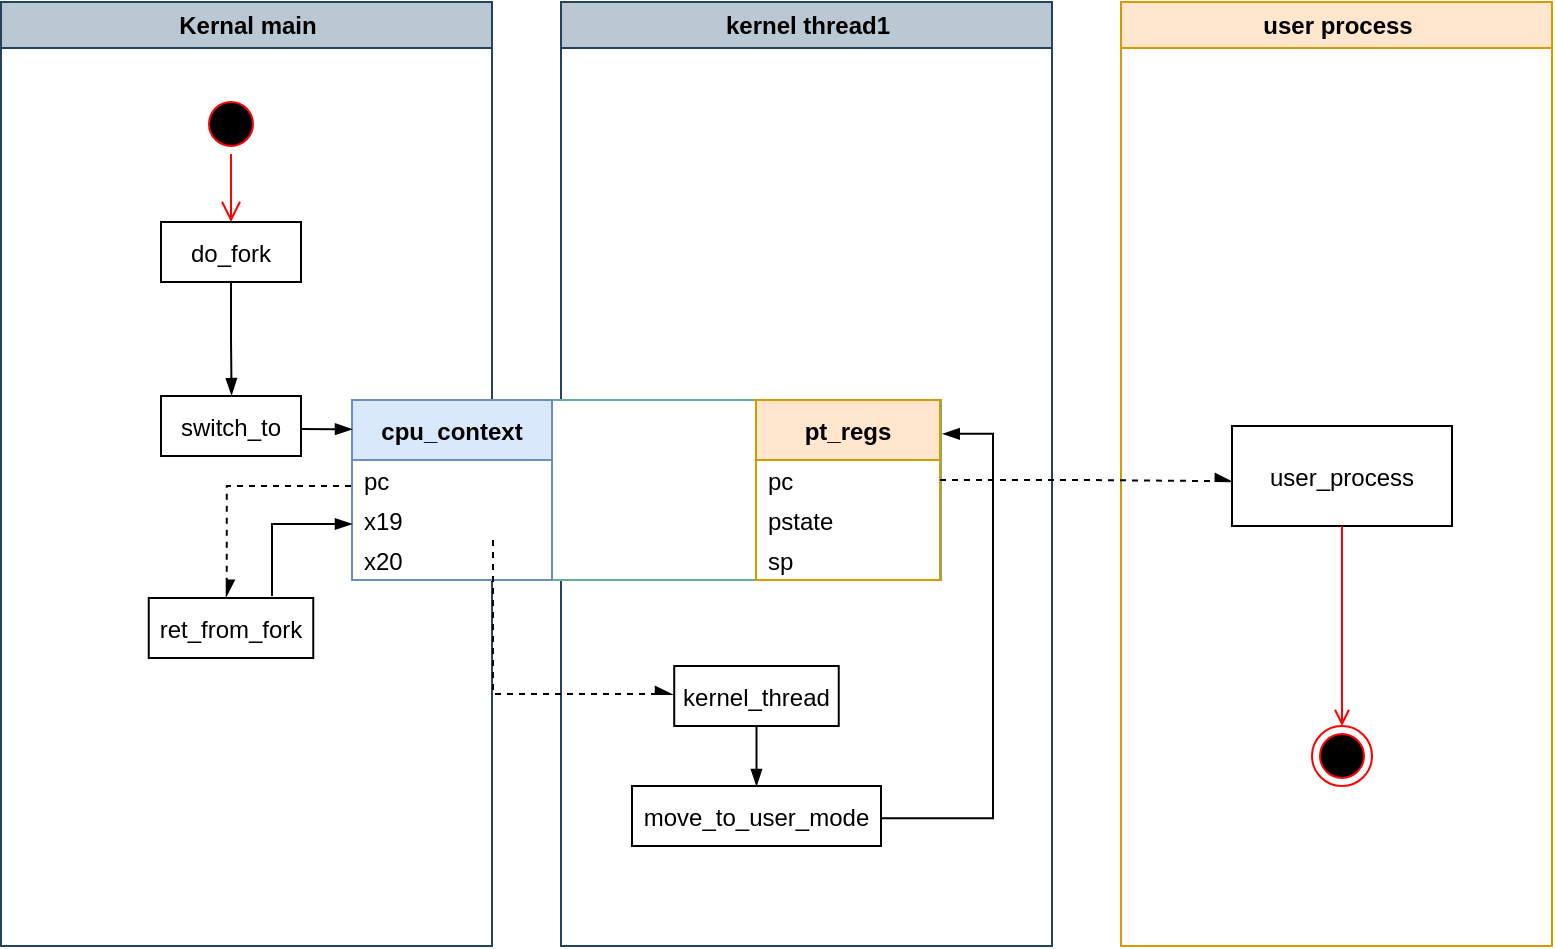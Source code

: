 <mxfile version="16.5.1" type="device"><diagram name="Page-1" id="e7e014a7-5840-1c2e-5031-d8a46d1fe8dd"><mxGraphModel dx="1422" dy="865" grid="1" gridSize="10" guides="1" tooltips="1" connect="1" arrows="1" fold="1" page="1" pageScale="1" pageWidth="1169" pageHeight="826" background="none" math="0" shadow="0"><root><mxCell id="0"/><mxCell id="1" parent="0"/><mxCell id="2" value="Kernal main" style="swimlane;whiteSpace=wrap;fillColor=#bac8d3;strokeColor=#23445d;" parent="1" vertex="1"><mxGeometry x="164.5" y="128" width="245.5" height="472" as="geometry"/></mxCell><mxCell id="5" value="" style="ellipse;shape=startState;fillColor=#000000;strokeColor=#ff0000;" parent="2" vertex="1"><mxGeometry x="100" y="46" width="30" height="30" as="geometry"/></mxCell><mxCell id="6" value="" style="edgeStyle=elbowEdgeStyle;elbow=horizontal;verticalAlign=bottom;endArrow=open;endSize=8;strokeColor=#FF0000;endFill=1;rounded=0" parent="2" source="5" target="7" edge="1"><mxGeometry x="100" y="40" as="geometry"><mxPoint x="115" y="110" as="targetPoint"/></mxGeometry></mxCell><mxCell id="-PW1U3QCpRPm1-BsnKY5-46" value="" style="edgeStyle=orthogonalEdgeStyle;rounded=0;orthogonalLoop=1;jettySize=auto;html=1;endArrow=blockThin;endFill=1;exitX=0.5;exitY=0.987;exitDx=0;exitDy=0;exitPerimeter=0;entryX=0.504;entryY=-0.015;entryDx=0;entryDy=0;entryPerimeter=0;" edge="1" parent="2" source="7" target="-PW1U3QCpRPm1-BsnKY5-45"><mxGeometry relative="1" as="geometry"><mxPoint x="115.5" y="162" as="sourcePoint"/><mxPoint x="115.5" y="212" as="targetPoint"/></mxGeometry></mxCell><mxCell id="7" value="do_fork" style="" parent="2" vertex="1"><mxGeometry x="80" y="110" width="70" height="30" as="geometry"/></mxCell><mxCell id="-PW1U3QCpRPm1-BsnKY5-45" value="switch_to" style="" vertex="1" parent="2"><mxGeometry x="80" y="197" width="70" height="30" as="geometry"/></mxCell><mxCell id="-PW1U3QCpRPm1-BsnKY5-48" value="ret_from_fork" style="" vertex="1" parent="2"><mxGeometry x="73.88" y="298" width="82.25" height="30" as="geometry"/></mxCell><mxCell id="3" value="kernel thread1" style="swimlane;whiteSpace=wrap;fillColor=#bac8d3;strokeColor=#23445d;" parent="1" vertex="1"><mxGeometry x="444.5" y="128" width="245.5" height="472" as="geometry"/></mxCell><mxCell id="-PW1U3QCpRPm1-BsnKY5-53" value="" style="rounded=0;whiteSpace=wrap;html=1;strokeColor=#67AB9F;" vertex="1" parent="3"><mxGeometry x="-104.5" y="199" width="294.5" height="90" as="geometry"/></mxCell><mxCell id="-PW1U3QCpRPm1-BsnKY5-41" value="cpu_context" style="swimlane;fontStyle=1;childLayout=stackLayout;horizontal=1;startSize=30;horizontalStack=0;resizeParent=1;resizeParentMax=0;resizeLast=0;collapsible=1;marginBottom=0;fillColor=#dae8fc;strokeColor=#6c8ebf;" vertex="1" parent="3"><mxGeometry x="-104.5" y="199" width="100" height="90" as="geometry"><mxRectangle x="170" y="810" width="100" height="30" as="alternateBounds"/></mxGeometry></mxCell><mxCell id="-PW1U3QCpRPm1-BsnKY5-42" value="pc" style="text;strokeColor=none;fillColor=none;align=left;verticalAlign=middle;spacingLeft=4;spacingRight=4;overflow=hidden;points=[[0,0.5],[1,0.5]];portConstraint=eastwest;rotatable=0;" vertex="1" parent="-PW1U3QCpRPm1-BsnKY5-41"><mxGeometry y="30" width="100" height="20" as="geometry"/></mxCell><mxCell id="-PW1U3QCpRPm1-BsnKY5-43" value="x19" style="text;strokeColor=none;fillColor=none;align=left;verticalAlign=middle;spacingLeft=4;spacingRight=4;overflow=hidden;points=[[0,0.5],[1,0.5]];portConstraint=eastwest;rotatable=0;" vertex="1" parent="-PW1U3QCpRPm1-BsnKY5-41"><mxGeometry y="50" width="100" height="20" as="geometry"/></mxCell><mxCell id="-PW1U3QCpRPm1-BsnKY5-44" value="x20" style="text;strokeColor=none;fillColor=none;align=left;verticalAlign=middle;spacingLeft=4;spacingRight=4;overflow=hidden;points=[[0,0.5],[1,0.5]];portConstraint=eastwest;rotatable=0;" vertex="1" parent="-PW1U3QCpRPm1-BsnKY5-41"><mxGeometry y="70" width="100" height="20" as="geometry"/></mxCell><mxCell id="-PW1U3QCpRPm1-BsnKY5-54" value="pt_regs" style="swimlane;fontStyle=1;childLayout=stackLayout;horizontal=1;startSize=30;horizontalStack=0;resizeParent=1;resizeParentMax=0;resizeLast=0;collapsible=1;marginBottom=0;fillColor=#ffe6cc;strokeColor=#d79b00;" vertex="1" parent="3"><mxGeometry x="97.5" y="199" width="92" height="90" as="geometry"><mxRectangle x="170" y="810" width="100" height="30" as="alternateBounds"/></mxGeometry></mxCell><mxCell id="-PW1U3QCpRPm1-BsnKY5-55" value="pc" style="text;strokeColor=none;fillColor=none;align=left;verticalAlign=middle;spacingLeft=4;spacingRight=4;overflow=hidden;points=[[0,0.5],[1,0.5]];portConstraint=eastwest;rotatable=0;" vertex="1" parent="-PW1U3QCpRPm1-BsnKY5-54"><mxGeometry y="30" width="92" height="20" as="geometry"/></mxCell><mxCell id="-PW1U3QCpRPm1-BsnKY5-56" value="pstate" style="text;strokeColor=none;fillColor=none;align=left;verticalAlign=middle;spacingLeft=4;spacingRight=4;overflow=hidden;points=[[0,0.5],[1,0.5]];portConstraint=eastwest;rotatable=0;" vertex="1" parent="-PW1U3QCpRPm1-BsnKY5-54"><mxGeometry y="50" width="92" height="20" as="geometry"/></mxCell><mxCell id="-PW1U3QCpRPm1-BsnKY5-57" value="sp" style="text;strokeColor=none;fillColor=none;align=left;verticalAlign=middle;spacingLeft=4;spacingRight=4;overflow=hidden;points=[[0,0.5],[1,0.5]];portConstraint=eastwest;rotatable=0;" vertex="1" parent="-PW1U3QCpRPm1-BsnKY5-54"><mxGeometry y="70" width="92" height="20" as="geometry"/></mxCell><mxCell id="-PW1U3QCpRPm1-BsnKY5-64" style="edgeStyle=orthogonalEdgeStyle;rounded=0;orthogonalLoop=1;jettySize=auto;html=1;entryX=0.5;entryY=0;entryDx=0;entryDy=0;entryPerimeter=0;fontSize=11;endArrow=blockThin;endFill=1;" edge="1" parent="3" source="-PW1U3QCpRPm1-BsnKY5-60" target="-PW1U3QCpRPm1-BsnKY5-63"><mxGeometry relative="1" as="geometry"/></mxCell><mxCell id="-PW1U3QCpRPm1-BsnKY5-60" value="kernel_thread" style="" vertex="1" parent="3"><mxGeometry x="56.62" y="332" width="82.25" height="30" as="geometry"/></mxCell><mxCell id="-PW1U3QCpRPm1-BsnKY5-62" style="edgeStyle=orthogonalEdgeStyle;rounded=0;orthogonalLoop=1;jettySize=auto;html=1;dashed=1;fontSize=11;endArrow=async;endFill=1;" edge="1" parent="3" source="-PW1U3QCpRPm1-BsnKY5-43"><mxGeometry relative="1" as="geometry"><mxPoint x="55.5" y="346" as="targetPoint"/><Array as="points"><mxPoint x="-34" y="346"/></Array></mxGeometry></mxCell><mxCell id="-PW1U3QCpRPm1-BsnKY5-81" style="edgeStyle=orthogonalEdgeStyle;rounded=0;orthogonalLoop=1;jettySize=auto;html=1;entryX=1.003;entryY=0.188;entryDx=0;entryDy=0;entryPerimeter=0;fontSize=11;endArrow=blockThin;endFill=1;exitX=1.002;exitY=0.537;exitDx=0;exitDy=0;exitPerimeter=0;" edge="1" parent="3" source="-PW1U3QCpRPm1-BsnKY5-63" target="-PW1U3QCpRPm1-BsnKY5-53"><mxGeometry relative="1" as="geometry"><Array as="points"><mxPoint x="216" y="408"/><mxPoint x="216" y="216"/></Array></mxGeometry></mxCell><mxCell id="-PW1U3QCpRPm1-BsnKY5-63" value="move_to_user_mode" style="" vertex="1" parent="3"><mxGeometry x="35.5" y="392" width="124.5" height="30" as="geometry"/></mxCell><mxCell id="4" value="user process" style="swimlane;whiteSpace=wrap;fillColor=#ffe6cc;strokeColor=#d79b00;" parent="1" vertex="1"><mxGeometry x="724.5" y="128" width="215.5" height="472" as="geometry"/></mxCell><mxCell id="33" value="user_process" style="" parent="4" vertex="1"><mxGeometry x="55.5" y="212" width="110" height="50" as="geometry"/></mxCell><mxCell id="38" value="" style="ellipse;shape=endState;fillColor=#000000;strokeColor=#ff0000" parent="4" vertex="1"><mxGeometry x="95.5" y="362" width="30" height="30" as="geometry"/></mxCell><mxCell id="39" value="" style="endArrow=open;strokeColor=#FF0000;endFill=1;rounded=0" parent="4" target="38" edge="1"><mxGeometry relative="1" as="geometry"><mxPoint x="110.5" y="262" as="sourcePoint"/></mxGeometry></mxCell><mxCell id="-PW1U3QCpRPm1-BsnKY5-58" value="" style="edgeStyle=orthogonalEdgeStyle;rounded=0;orthogonalLoop=1;jettySize=auto;html=1;fontSize=11;endArrow=blockThin;endFill=1;exitX=0.999;exitY=0.552;exitDx=0;exitDy=0;exitPerimeter=0;entryX=0;entryY=0.165;entryDx=0;entryDy=0;entryPerimeter=0;" edge="1" parent="1" source="-PW1U3QCpRPm1-BsnKY5-45" target="-PW1U3QCpRPm1-BsnKY5-41"><mxGeometry relative="1" as="geometry"><mxPoint x="334" y="342" as="targetPoint"/></mxGeometry></mxCell><mxCell id="-PW1U3QCpRPm1-BsnKY5-59" style="edgeStyle=orthogonalEdgeStyle;rounded=0;orthogonalLoop=1;jettySize=auto;html=1;entryX=0.474;entryY=-0.023;entryDx=0;entryDy=0;entryPerimeter=0;fontSize=11;endArrow=async;endFill=1;exitX=-0.005;exitY=0.648;exitDx=0;exitDy=0;exitPerimeter=0;dashed=1;" edge="1" parent="1" source="-PW1U3QCpRPm1-BsnKY5-42" target="-PW1U3QCpRPm1-BsnKY5-48"><mxGeometry relative="1" as="geometry"/></mxCell><mxCell id="-PW1U3QCpRPm1-BsnKY5-61" style="edgeStyle=orthogonalEdgeStyle;rounded=0;orthogonalLoop=1;jettySize=auto;html=1;fontSize=11;endArrow=blockThin;endFill=1;" edge="1" parent="1"><mxGeometry relative="1" as="geometry"><mxPoint x="300" y="425" as="sourcePoint"/><mxPoint x="340" y="389" as="targetPoint"/><Array as="points"><mxPoint x="300" y="425"/><mxPoint x="300" y="389"/></Array></mxGeometry></mxCell><mxCell id="-PW1U3QCpRPm1-BsnKY5-79" style="edgeStyle=orthogonalEdgeStyle;rounded=0;orthogonalLoop=1;jettySize=auto;html=1;fontSize=11;endArrow=async;endFill=1;entryX=-0.001;entryY=0.552;entryDx=0;entryDy=0;entryPerimeter=0;dashed=1;" edge="1" parent="1" source="-PW1U3QCpRPm1-BsnKY5-55" target="33"><mxGeometry relative="1" as="geometry"><mxPoint x="770" y="367.333" as="targetPoint"/></mxGeometry></mxCell></root></mxGraphModel></diagram></mxfile>